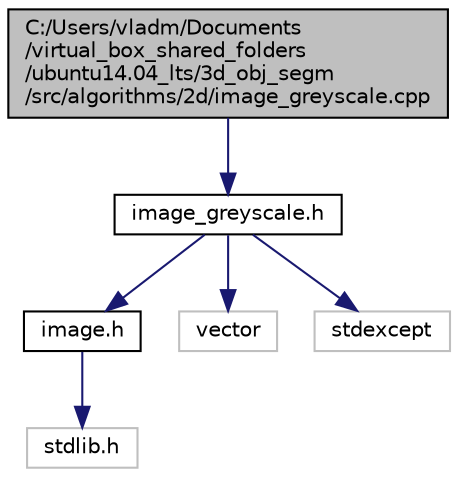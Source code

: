 digraph "C:/Users/vladm/Documents/virtual_box_shared_folders/ubuntu14.04_lts/3d_obj_segm/src/algorithms/2d/image_greyscale.cpp"
{
  edge [fontname="Helvetica",fontsize="10",labelfontname="Helvetica",labelfontsize="10"];
  node [fontname="Helvetica",fontsize="10",shape=record];
  Node1 [label="C:/Users/vladm/Documents\l/virtual_box_shared_folders\l/ubuntu14.04_lts/3d_obj_segm\l/src/algorithms/2d/image_greyscale.cpp",height=0.2,width=0.4,color="black", fillcolor="grey75", style="filled", fontcolor="black"];
  Node1 -> Node2 [color="midnightblue",fontsize="10",style="solid"];
  Node2 [label="image_greyscale.h",height=0.2,width=0.4,color="black", fillcolor="white", style="filled",URL="$image__greyscale_8h.html"];
  Node2 -> Node3 [color="midnightblue",fontsize="10",style="solid"];
  Node3 [label="image.h",height=0.2,width=0.4,color="black", fillcolor="white", style="filled",URL="$image_8h.html"];
  Node3 -> Node4 [color="midnightblue",fontsize="10",style="solid"];
  Node4 [label="stdlib.h",height=0.2,width=0.4,color="grey75", fillcolor="white", style="filled"];
  Node2 -> Node5 [color="midnightblue",fontsize="10",style="solid"];
  Node5 [label="vector",height=0.2,width=0.4,color="grey75", fillcolor="white", style="filled"];
  Node2 -> Node6 [color="midnightblue",fontsize="10",style="solid"];
  Node6 [label="stdexcept",height=0.2,width=0.4,color="grey75", fillcolor="white", style="filled"];
}
